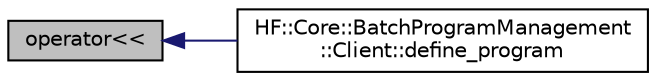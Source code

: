 digraph "operator&lt;&lt;"
{
  edge [fontname="Helvetica",fontsize="10",labelfontname="Helvetica",labelfontsize="10"];
  node [fontname="Helvetica",fontsize="10",shape=record];
  rankdir="LR";
  Node5 [label="operator\<\<",height=0.2,width=0.4,color="black", fillcolor="grey75", style="filled", fontcolor="black"];
  Node5 -> Node6 [dir="back",color="midnightblue",fontsize="10",style="solid",fontname="Helvetica"];
  Node6 [label="HF::Core::BatchProgramManagement\l::Client::define_program",height=0.2,width=0.4,color="black", fillcolor="white", style="filled",URL="$structHF_1_1Core_1_1BatchProgramManagement_1_1Client.html#af51ec5e34fca9a0bbb2337fb246a7409",tooltip="Send a HAN-FUN message containing a BatchProgramManagement::DEFINE_PROGRAM_CMD, to the given network ..."];
}
